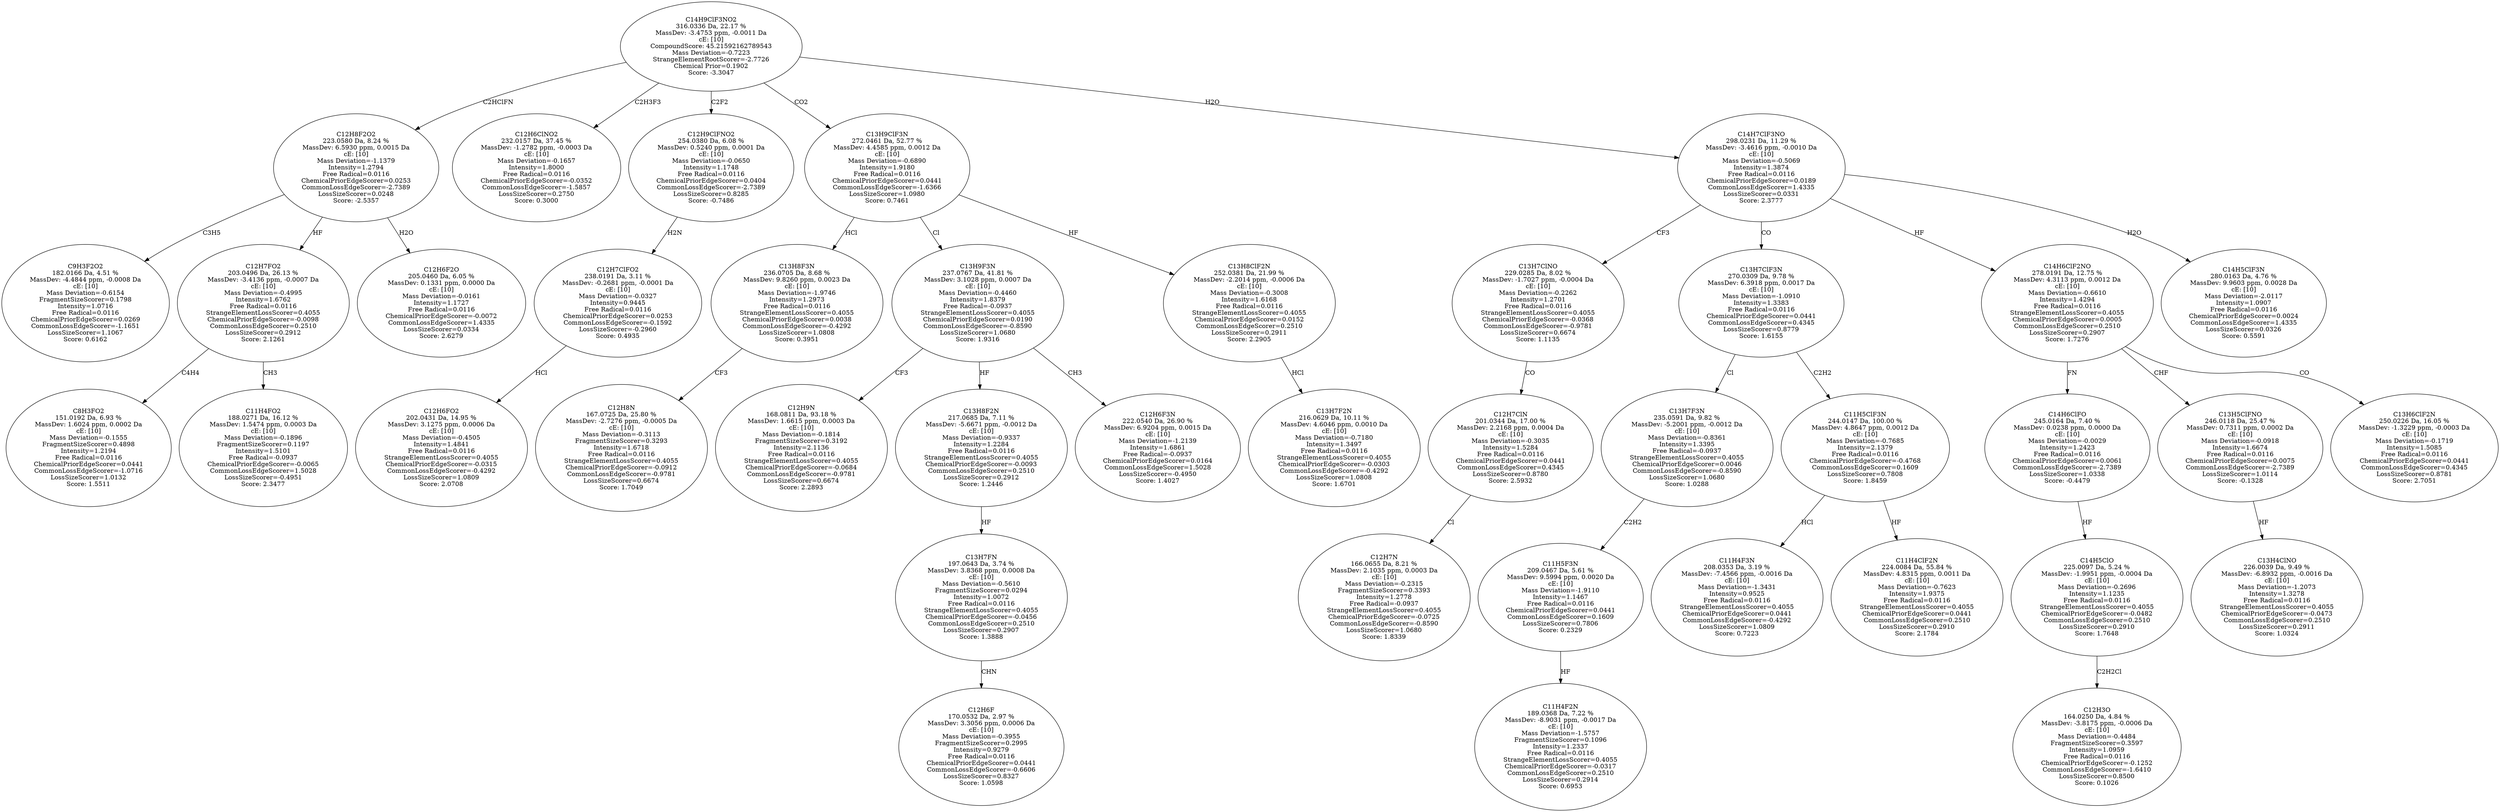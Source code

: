 strict digraph {
v1 [label="C9H3F2O2\n182.0166 Da, 4.51 %\nMassDev: -4.4844 ppm, -0.0008 Da\ncE: [10]\nMass Deviation=-0.6154\nFragmentSizeScorer=0.1798\nIntensity=1.0716\nFree Radical=0.0116\nChemicalPriorEdgeScorer=0.0269\nCommonLossEdgeScorer=-1.1651\nLossSizeScorer=1.1067\nScore: 0.6162"];
v2 [label="C8H3FO2\n151.0192 Da, 6.93 %\nMassDev: 1.6024 ppm, 0.0002 Da\ncE: [10]\nMass Deviation=-0.1555\nFragmentSizeScorer=0.4898\nIntensity=1.2194\nFree Radical=0.0116\nChemicalPriorEdgeScorer=0.0441\nCommonLossEdgeScorer=-1.0716\nLossSizeScorer=1.0132\nScore: 1.5511"];
v3 [label="C11H4FO2\n188.0271 Da, 16.12 %\nMassDev: 1.5474 ppm, 0.0003 Da\ncE: [10]\nMass Deviation=-0.1896\nFragmentSizeScorer=0.1197\nIntensity=1.5101\nFree Radical=-0.0937\nChemicalPriorEdgeScorer=-0.0065\nCommonLossEdgeScorer=1.5028\nLossSizeScorer=-0.4951\nScore: 2.3477"];
v4 [label="C12H7FO2\n203.0496 Da, 26.13 %\nMassDev: -3.4136 ppm, -0.0007 Da\ncE: [10]\nMass Deviation=-0.4995\nIntensity=1.6762\nFree Radical=0.0116\nStrangeElementLossScorer=0.4055\nChemicalPriorEdgeScorer=-0.0098\nCommonLossEdgeScorer=0.2510\nLossSizeScorer=0.2912\nScore: 2.1261"];
v5 [label="C12H6F2O\n205.0460 Da, 6.05 %\nMassDev: 0.1331 ppm, 0.0000 Da\ncE: [10]\nMass Deviation=-0.0161\nIntensity=1.1727\nFree Radical=0.0116\nChemicalPriorEdgeScorer=-0.0072\nCommonLossEdgeScorer=1.4335\nLossSizeScorer=0.0334\nScore: 2.6279"];
v6 [label="C12H8F2O2\n223.0580 Da, 8.24 %\nMassDev: 6.5930 ppm, 0.0015 Da\ncE: [10]\nMass Deviation=-1.1379\nIntensity=1.2794\nFree Radical=0.0116\nChemicalPriorEdgeScorer=0.0253\nCommonLossEdgeScorer=-2.7389\nLossSizeScorer=0.0248\nScore: -2.5357"];
v7 [label="C12H6ClNO2\n232.0157 Da, 37.45 %\nMassDev: -1.2782 ppm, -0.0003 Da\ncE: [10]\nMass Deviation=-0.1657\nIntensity=1.8000\nFree Radical=0.0116\nChemicalPriorEdgeScorer=-0.0352\nCommonLossEdgeScorer=-1.5857\nLossSizeScorer=0.2750\nScore: 0.3000"];
v8 [label="C12H6FO2\n202.0431 Da, 14.95 %\nMassDev: 3.1275 ppm, 0.0006 Da\ncE: [10]\nMass Deviation=-0.4505\nIntensity=1.4841\nFree Radical=0.0116\nStrangeElementLossScorer=0.4055\nChemicalPriorEdgeScorer=-0.0315\nCommonLossEdgeScorer=-0.4292\nLossSizeScorer=1.0809\nScore: 2.0708"];
v9 [label="C12H7ClFO2\n238.0191 Da, 3.11 %\nMassDev: -0.2681 ppm, -0.0001 Da\ncE: [10]\nMass Deviation=-0.0327\nIntensity=0.9445\nFree Radical=0.0116\nChemicalPriorEdgeScorer=0.0253\nCommonLossEdgeScorer=-0.1592\nLossSizeScorer=-0.2960\nScore: 0.4935"];
v10 [label="C12H9ClFNO2\n254.0380 Da, 6.08 %\nMassDev: 0.5240 ppm, 0.0001 Da\ncE: [10]\nMass Deviation=-0.0650\nIntensity=1.1748\nFree Radical=0.0116\nChemicalPriorEdgeScorer=0.0404\nCommonLossEdgeScorer=-2.7389\nLossSizeScorer=0.8285\nScore: -0.7486"];
v11 [label="C12H8N\n167.0725 Da, 25.80 %\nMassDev: -2.7276 ppm, -0.0005 Da\ncE: [10]\nMass Deviation=-0.3113\nFragmentSizeScorer=0.3293\nIntensity=1.6718\nFree Radical=0.0116\nStrangeElementLossScorer=0.4055\nChemicalPriorEdgeScorer=-0.0912\nCommonLossEdgeScorer=-0.9781\nLossSizeScorer=0.6674\nScore: 1.7049"];
v12 [label="C13H8F3N\n236.0705 Da, 8.68 %\nMassDev: 9.8260 ppm, 0.0023 Da\ncE: [10]\nMass Deviation=-1.9746\nIntensity=1.2973\nFree Radical=0.0116\nStrangeElementLossScorer=0.4055\nChemicalPriorEdgeScorer=0.0038\nCommonLossEdgeScorer=-0.4292\nLossSizeScorer=1.0808\nScore: 0.3951"];
v13 [label="C12H9N\n168.0811 Da, 93.18 %\nMassDev: 1.6615 ppm, 0.0003 Da\ncE: [10]\nMass Deviation=-0.1814\nFragmentSizeScorer=0.3192\nIntensity=2.1136\nFree Radical=0.0116\nStrangeElementLossScorer=0.4055\nChemicalPriorEdgeScorer=-0.0684\nCommonLossEdgeScorer=-0.9781\nLossSizeScorer=0.6674\nScore: 2.2893"];
v14 [label="C12H6F\n170.0532 Da, 2.97 %\nMassDev: 3.3056 ppm, 0.0006 Da\ncE: [10]\nMass Deviation=-0.3955\nFragmentSizeScorer=0.2995\nIntensity=0.9279\nFree Radical=0.0116\nChemicalPriorEdgeScorer=0.0441\nCommonLossEdgeScorer=-0.6606\nLossSizeScorer=0.8327\nScore: 1.0598"];
v15 [label="C13H7FN\n197.0643 Da, 3.74 %\nMassDev: 3.8368 ppm, 0.0008 Da\ncE: [10]\nMass Deviation=-0.5610\nFragmentSizeScorer=0.0294\nIntensity=1.0072\nFree Radical=0.0116\nStrangeElementLossScorer=0.4055\nChemicalPriorEdgeScorer=-0.0456\nCommonLossEdgeScorer=0.2510\nLossSizeScorer=0.2907\nScore: 1.3888"];
v16 [label="C13H8F2N\n217.0685 Da, 7.11 %\nMassDev: -5.6671 ppm, -0.0012 Da\ncE: [10]\nMass Deviation=-0.9337\nIntensity=1.2284\nFree Radical=0.0116\nStrangeElementLossScorer=0.4055\nChemicalPriorEdgeScorer=-0.0093\nCommonLossEdgeScorer=0.2510\nLossSizeScorer=0.2912\nScore: 1.2446"];
v17 [label="C12H6F3N\n222.0540 Da, 26.90 %\nMassDev: 6.9204 ppm, 0.0015 Da\ncE: [10]\nMass Deviation=-1.2139\nIntensity=1.6861\nFree Radical=-0.0937\nChemicalPriorEdgeScorer=0.0164\nCommonLossEdgeScorer=1.5028\nLossSizeScorer=-0.4950\nScore: 1.4027"];
v18 [label="C13H9F3N\n237.0767 Da, 41.81 %\nMassDev: 3.1028 ppm, 0.0007 Da\ncE: [10]\nMass Deviation=-0.4460\nIntensity=1.8379\nFree Radical=-0.0937\nStrangeElementLossScorer=0.4055\nChemicalPriorEdgeScorer=0.0190\nCommonLossEdgeScorer=-0.8590\nLossSizeScorer=1.0680\nScore: 1.9316"];
v19 [label="C13H7F2N\n216.0629 Da, 10.11 %\nMassDev: 4.6046 ppm, 0.0010 Da\ncE: [10]\nMass Deviation=-0.7180\nIntensity=1.3497\nFree Radical=0.0116\nStrangeElementLossScorer=0.4055\nChemicalPriorEdgeScorer=-0.0303\nCommonLossEdgeScorer=-0.4292\nLossSizeScorer=1.0808\nScore: 1.6701"];
v20 [label="C13H8ClF2N\n252.0381 Da, 21.99 %\nMassDev: -2.2014 ppm, -0.0006 Da\ncE: [10]\nMass Deviation=-0.3008\nIntensity=1.6168\nFree Radical=0.0116\nStrangeElementLossScorer=0.4055\nChemicalPriorEdgeScorer=0.0152\nCommonLossEdgeScorer=0.2510\nLossSizeScorer=0.2911\nScore: 2.2905"];
v21 [label="C13H9ClF3N\n272.0461 Da, 52.77 %\nMassDev: 4.4585 ppm, 0.0012 Da\ncE: [10]\nMass Deviation=-0.6890\nIntensity=1.9180\nFree Radical=0.0116\nChemicalPriorEdgeScorer=0.0441\nCommonLossEdgeScorer=-1.6366\nLossSizeScorer=1.0980\nScore: 0.7461"];
v22 [label="C12H7N\n166.0655 Da, 8.21 %\nMassDev: 2.1035 ppm, 0.0003 Da\ncE: [10]\nMass Deviation=-0.2315\nFragmentSizeScorer=0.3393\nIntensity=1.2778\nFree Radical=-0.0937\nStrangeElementLossScorer=0.4055\nChemicalPriorEdgeScorer=-0.0725\nCommonLossEdgeScorer=-0.8590\nLossSizeScorer=1.0680\nScore: 1.8339"];
v23 [label="C12H7ClN\n201.0344 Da, 17.00 %\nMassDev: 2.2168 ppm, 0.0004 Da\ncE: [10]\nMass Deviation=-0.3035\nIntensity=1.5284\nFree Radical=0.0116\nChemicalPriorEdgeScorer=0.0441\nCommonLossEdgeScorer=0.4345\nLossSizeScorer=0.8780\nScore: 2.5932"];
v24 [label="C13H7ClNO\n229.0285 Da, 8.02 %\nMassDev: -1.7027 ppm, -0.0004 Da\ncE: [10]\nMass Deviation=-0.2262\nIntensity=1.2701\nFree Radical=0.0116\nStrangeElementLossScorer=0.4055\nChemicalPriorEdgeScorer=-0.0368\nCommonLossEdgeScorer=-0.9781\nLossSizeScorer=0.6674\nScore: 1.1135"];
v25 [label="C11H4F2N\n189.0368 Da, 7.22 %\nMassDev: -8.9031 ppm, -0.0017 Da\ncE: [10]\nMass Deviation=-1.5757\nFragmentSizeScorer=0.1096\nIntensity=1.2337\nFree Radical=0.0116\nStrangeElementLossScorer=0.4055\nChemicalPriorEdgeScorer=-0.0317\nCommonLossEdgeScorer=0.2510\nLossSizeScorer=0.2914\nScore: 0.6953"];
v26 [label="C11H5F3N\n209.0467 Da, 5.61 %\nMassDev: 9.5994 ppm, 0.0020 Da\ncE: [10]\nMass Deviation=-1.9110\nIntensity=1.1467\nFree Radical=0.0116\nChemicalPriorEdgeScorer=0.0441\nCommonLossEdgeScorer=0.1609\nLossSizeScorer=0.7806\nScore: 0.2329"];
v27 [label="C13H7F3N\n235.0591 Da, 9.82 %\nMassDev: -5.2001 ppm, -0.0012 Da\ncE: [10]\nMass Deviation=-0.8361\nIntensity=1.3395\nFree Radical=-0.0937\nStrangeElementLossScorer=0.4055\nChemicalPriorEdgeScorer=0.0046\nCommonLossEdgeScorer=-0.8590\nLossSizeScorer=1.0680\nScore: 1.0288"];
v28 [label="C11H4F3N\n208.0353 Da, 3.19 %\nMassDev: -7.4566 ppm, -0.0016 Da\ncE: [10]\nMass Deviation=-1.3431\nIntensity=0.9525\nFree Radical=0.0116\nStrangeElementLossScorer=0.4055\nChemicalPriorEdgeScorer=0.0441\nCommonLossEdgeScorer=-0.4292\nLossSizeScorer=1.0809\nScore: 0.7223"];
v29 [label="C11H4ClF2N\n224.0084 Da, 55.84 %\nMassDev: 4.8315 ppm, 0.0011 Da\ncE: [10]\nMass Deviation=-0.7623\nIntensity=1.9375\nFree Radical=0.0116\nStrangeElementLossScorer=0.4055\nChemicalPriorEdgeScorer=0.0441\nCommonLossEdgeScorer=0.2510\nLossSizeScorer=0.2910\nScore: 2.1784"];
v30 [label="C11H5ClF3N\n244.0147 Da, 100.00 %\nMassDev: 4.8647 ppm, 0.0012 Da\ncE: [10]\nMass Deviation=-0.7685\nIntensity=2.1379\nFree Radical=0.0116\nChemicalPriorEdgeScorer=-0.4768\nCommonLossEdgeScorer=0.1609\nLossSizeScorer=0.7808\nScore: 1.8459"];
v31 [label="C13H7ClF3N\n270.0309 Da, 9.78 %\nMassDev: 6.3918 ppm, 0.0017 Da\ncE: [10]\nMass Deviation=-1.0910\nIntensity=1.3383\nFree Radical=0.0116\nChemicalPriorEdgeScorer=0.0441\nCommonLossEdgeScorer=0.4345\nLossSizeScorer=0.8779\nScore: 1.6155"];
v32 [label="C12H3O\n164.0250 Da, 4.84 %\nMassDev: -3.8175 ppm, -0.0006 Da\ncE: [10]\nMass Deviation=-0.4484\nFragmentSizeScorer=0.3597\nIntensity=1.0959\nFree Radical=0.0116\nChemicalPriorEdgeScorer=-0.1252\nCommonLossEdgeScorer=-1.6410\nLossSizeScorer=0.8500\nScore: 0.1026"];
v33 [label="C14H5ClO\n225.0097 Da, 5.24 %\nMassDev: -1.9951 ppm, -0.0004 Da\ncE: [10]\nMass Deviation=-0.2696\nIntensity=1.1235\nFree Radical=0.0116\nStrangeElementLossScorer=0.4055\nChemicalPriorEdgeScorer=-0.0482\nCommonLossEdgeScorer=0.2510\nLossSizeScorer=0.2910\nScore: 1.7648"];
v34 [label="C14H6ClFO\n245.0164 Da, 7.40 %\nMassDev: 0.0238 ppm, 0.0000 Da\ncE: [10]\nMass Deviation=-0.0029\nIntensity=1.2423\nFree Radical=0.0116\nChemicalPriorEdgeScorer=0.0061\nCommonLossEdgeScorer=-2.7389\nLossSizeScorer=1.0338\nScore: -0.4479"];
v35 [label="C13H4ClNO\n226.0039 Da, 9.49 %\nMassDev: -6.8932 ppm, -0.0016 Da\ncE: [10]\nMass Deviation=-1.2073\nIntensity=1.3278\nFree Radical=0.0116\nStrangeElementLossScorer=0.4055\nChemicalPriorEdgeScorer=-0.0473\nCommonLossEdgeScorer=0.2510\nLossSizeScorer=0.2911\nScore: 1.0324"];
v36 [label="C13H5ClFNO\n246.0118 Da, 25.47 %\nMassDev: 0.7311 ppm, 0.0002 Da\ncE: [10]\nMass Deviation=-0.0918\nIntensity=1.6674\nFree Radical=0.0116\nChemicalPriorEdgeScorer=0.0075\nCommonLossEdgeScorer=-2.7389\nLossSizeScorer=1.0114\nScore: -0.1328"];
v37 [label="C13H6ClF2N\n250.0226 Da, 16.05 %\nMassDev: -1.3229 ppm, -0.0003 Da\ncE: [10]\nMass Deviation=-0.1719\nIntensity=1.5085\nFree Radical=0.0116\nChemicalPriorEdgeScorer=0.0441\nCommonLossEdgeScorer=0.4345\nLossSizeScorer=0.8781\nScore: 2.7051"];
v38 [label="C14H6ClF2NO\n278.0191 Da, 12.75 %\nMassDev: 4.3113 ppm, 0.0012 Da\ncE: [10]\nMass Deviation=-0.6610\nIntensity=1.4294\nFree Radical=0.0116\nStrangeElementLossScorer=0.4055\nChemicalPriorEdgeScorer=0.0005\nCommonLossEdgeScorer=0.2510\nLossSizeScorer=0.2907\nScore: 1.7276"];
v39 [label="C14H5ClF3N\n280.0163 Da, 4.76 %\nMassDev: 9.9603 ppm, 0.0028 Da\ncE: [10]\nMass Deviation=-2.0117\nIntensity=1.0907\nFree Radical=0.0116\nChemicalPriorEdgeScorer=0.0024\nCommonLossEdgeScorer=1.4335\nLossSizeScorer=0.0326\nScore: 0.5591"];
v40 [label="C14H7ClF3NO\n298.0231 Da, 11.29 %\nMassDev: -3.4616 ppm, -0.0010 Da\ncE: [10]\nMass Deviation=-0.5069\nIntensity=1.3874\nFree Radical=0.0116\nChemicalPriorEdgeScorer=0.0189\nCommonLossEdgeScorer=1.4335\nLossSizeScorer=0.0331\nScore: 2.3777"];
v41 [label="C14H9ClF3NO2\n316.0336 Da, 22.17 %\nMassDev: -3.4753 ppm, -0.0011 Da\ncE: [10]\nCompoundScore: 45.21592162789543\nMass Deviation=-0.7223\nStrangeElementRootScorer=-2.7726\nChemical Prior=0.1902\nScore: -3.3047"];
v6 -> v1 [label="C3H5"];
v4 -> v2 [label="C4H4"];
v4 -> v3 [label="CH3"];
v6 -> v4 [label="HF"];
v6 -> v5 [label="H2O"];
v41 -> v6 [label="C2HClFN"];
v41 -> v7 [label="C2H3F3"];
v9 -> v8 [label="HCl"];
v10 -> v9 [label="H2N"];
v41 -> v10 [label="C2F2"];
v12 -> v11 [label="CF3"];
v21 -> v12 [label="HCl"];
v18 -> v13 [label="CF3"];
v15 -> v14 [label="CHN"];
v16 -> v15 [label="HF"];
v18 -> v16 [label="HF"];
v18 -> v17 [label="CH3"];
v21 -> v18 [label="Cl"];
v20 -> v19 [label="HCl"];
v21 -> v20 [label="HF"];
v41 -> v21 [label="CO2"];
v23 -> v22 [label="Cl"];
v24 -> v23 [label="CO"];
v40 -> v24 [label="CF3"];
v26 -> v25 [label="HF"];
v27 -> v26 [label="C2H2"];
v31 -> v27 [label="Cl"];
v30 -> v28 [label="HCl"];
v30 -> v29 [label="HF"];
v31 -> v30 [label="C2H2"];
v40 -> v31 [label="CO"];
v33 -> v32 [label="C2H2Cl"];
v34 -> v33 [label="HF"];
v38 -> v34 [label="FN"];
v36 -> v35 [label="HF"];
v38 -> v36 [label="CHF"];
v38 -> v37 [label="CO"];
v40 -> v38 [label="HF"];
v40 -> v39 [label="H2O"];
v41 -> v40 [label="H2O"];
}